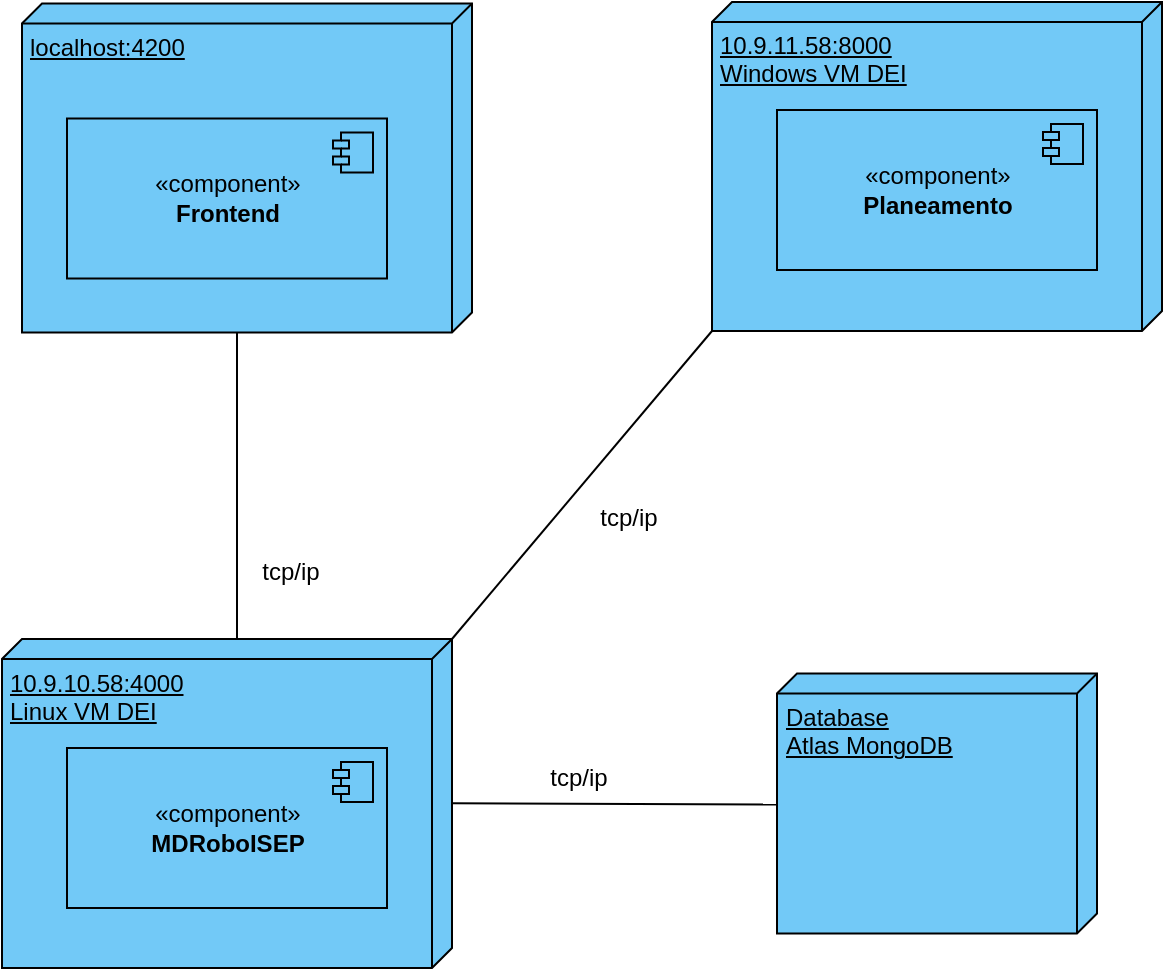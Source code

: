 <mxfile version="22.1.4" type="device">
  <diagram name="Page-1" id="nlCo7uOTXH8S5-hPUu7m">
    <mxGraphModel dx="1050" dy="587" grid="1" gridSize="10" guides="1" tooltips="1" connect="1" arrows="1" fold="1" page="1" pageScale="1" pageWidth="850" pageHeight="1100" math="0" shadow="0">
      <root>
        <mxCell id="0" />
        <mxCell id="1" parent="0" />
        <mxCell id="1v_EZ-CLWt01RcDr0w3T-3" value="Database&lt;br&gt;Atlas MongoDB" style="verticalAlign=top;align=left;spacingTop=8;spacingLeft=2;spacingRight=12;shape=cube;size=10;direction=south;fontStyle=4;html=1;whiteSpace=wrap;fillColor=#72C9F7;" parent="1" vertex="1">
          <mxGeometry x="499.5" y="612.75" width="160" height="130" as="geometry" />
        </mxCell>
        <mxCell id="1v_EZ-CLWt01RcDr0w3T-4" value="tcp/ip" style="text;html=1;align=center;verticalAlign=middle;resizable=0;points=[];autosize=1;strokeColor=none;fillColor=none;" parent="1" vertex="1">
          <mxGeometry x="375" y="650" width="50" height="30" as="geometry" />
        </mxCell>
        <mxCell id="y9guBKbFsz0AJxuNfq-v-1" value="10.9.10.58:4000&lt;br&gt;Linux VM DEI" style="verticalAlign=top;align=left;spacingTop=8;spacingLeft=2;spacingRight=12;shape=cube;size=10;direction=south;fontStyle=4;html=1;whiteSpace=wrap;fillColor=#72C9F7;" parent="1" vertex="1">
          <mxGeometry x="112" y="595.5" width="225" height="164.5" as="geometry" />
        </mxCell>
        <mxCell id="y9guBKbFsz0AJxuNfq-v-2" value="" style="endArrow=none;html=1;rounded=0;exitX=0;exitY=0;exitDx=0;exitDy=107.5;exitPerimeter=0;entryX=0;entryY=0;entryDx=164.5;entryDy=117.5;entryPerimeter=0;" parent="1" source="y9guBKbFsz0AJxuNfq-v-1" target="y9guBKbFsz0AJxuNfq-v-11" edge="1">
          <mxGeometry width="50" height="50" relative="1" as="geometry">
            <mxPoint x="360" y="520" as="sourcePoint" />
            <mxPoint x="410" y="470" as="targetPoint" />
          </mxGeometry>
        </mxCell>
        <mxCell id="-xqnAD-rzFhGNI5JszeZ-1" value="«component»&lt;br&gt;&lt;b&gt;MDRoboISEP&lt;/b&gt;" style="html=1;dropTarget=0;whiteSpace=wrap;fillColor=#72C9F7;" parent="1" vertex="1">
          <mxGeometry x="144.5" y="650" width="160" height="80" as="geometry" />
        </mxCell>
        <mxCell id="-xqnAD-rzFhGNI5JszeZ-2" value="" style="shape=module;jettyWidth=8;jettyHeight=4;fillColor=#72C9F7;" parent="-xqnAD-rzFhGNI5JszeZ-1" vertex="1">
          <mxGeometry x="1" width="20" height="20" relative="1" as="geometry">
            <mxPoint x="-27" y="7" as="offset" />
          </mxGeometry>
        </mxCell>
        <mxCell id="y9guBKbFsz0AJxuNfq-v-3" value="" style="endArrow=none;html=1;rounded=0;exitX=0.499;exitY=0.001;exitDx=0;exitDy=0;exitPerimeter=0;entryX=0.504;entryY=1.003;entryDx=0;entryDy=0;entryPerimeter=0;" parent="1" source="y9guBKbFsz0AJxuNfq-v-1" target="1v_EZ-CLWt01RcDr0w3T-3" edge="1">
          <mxGeometry width="50" height="50" relative="1" as="geometry">
            <mxPoint x="331" y="677.75" as="sourcePoint" />
            <mxPoint x="474" y="678" as="targetPoint" />
          </mxGeometry>
        </mxCell>
        <mxCell id="y9guBKbFsz0AJxuNfq-v-4" value="tcp/ip" style="text;html=1;align=center;verticalAlign=middle;resizable=0;points=[];autosize=1;strokeColor=none;fillColor=none;" parent="1" vertex="1">
          <mxGeometry x="231" y="547" width="50" height="30" as="geometry" />
        </mxCell>
        <mxCell id="y9guBKbFsz0AJxuNfq-v-8" value="tcp/ip" style="text;html=1;align=center;verticalAlign=middle;resizable=0;points=[];autosize=1;strokeColor=none;fillColor=none;" parent="1" vertex="1">
          <mxGeometry x="400" y="520" width="50" height="30" as="geometry" />
        </mxCell>
        <mxCell id="y9guBKbFsz0AJxuNfq-v-9" value="" style="endArrow=none;html=1;rounded=0;exitX=0;exitY=0;exitDx=0;exitDy=0;exitPerimeter=0;entryX=1;entryY=1;entryDx=0;entryDy=0;entryPerimeter=0;" parent="1" edge="1" target="y9guBKbFsz0AJxuNfq-v-10" source="y9guBKbFsz0AJxuNfq-v-1">
          <mxGeometry width="50" height="50" relative="1" as="geometry">
            <mxPoint x="360" y="610" as="sourcePoint" />
            <mxPoint x="480" y="610" as="targetPoint" />
          </mxGeometry>
        </mxCell>
        <mxCell id="y9guBKbFsz0AJxuNfq-v-10" value="10.9.11.58:8000&lt;br&gt;Windows VM DEI" style="verticalAlign=top;align=left;spacingTop=8;spacingLeft=2;spacingRight=12;shape=cube;size=10;direction=south;fontStyle=4;html=1;whiteSpace=wrap;fillColor=#72C9F7;" parent="1" vertex="1">
          <mxGeometry x="467" y="277" width="225" height="164.5" as="geometry" />
        </mxCell>
        <mxCell id="y9guBKbFsz0AJxuNfq-v-6" value="«component»&lt;br&gt;&lt;b&gt;Planeamento&lt;/b&gt;" style="html=1;dropTarget=0;whiteSpace=wrap;fillColor=#72C9F7;" parent="1" vertex="1">
          <mxGeometry x="499.5" y="331" width="160" height="80" as="geometry" />
        </mxCell>
        <mxCell id="y9guBKbFsz0AJxuNfq-v-7" value="" style="shape=module;jettyWidth=8;jettyHeight=4;fillColor=#72C9F7;" parent="y9guBKbFsz0AJxuNfq-v-6" vertex="1">
          <mxGeometry x="1" width="20" height="20" relative="1" as="geometry">
            <mxPoint x="-27" y="7" as="offset" />
          </mxGeometry>
        </mxCell>
        <mxCell id="y9guBKbFsz0AJxuNfq-v-11" value="localhost:4200" style="verticalAlign=top;align=left;spacingTop=8;spacingLeft=2;spacingRight=12;shape=cube;size=10;direction=south;fontStyle=4;html=1;whiteSpace=wrap;fillColor=#72C9F7;" parent="1" vertex="1">
          <mxGeometry x="122" y="277.75" width="225" height="164.5" as="geometry" />
        </mxCell>
        <mxCell id="1v_EZ-CLWt01RcDr0w3T-5" value="«component»&lt;br&gt;&lt;b&gt;Frontend&lt;/b&gt;" style="html=1;dropTarget=0;whiteSpace=wrap;fillColor=#72C9F7;" parent="1" vertex="1">
          <mxGeometry x="144.5" y="335.25" width="160" height="80" as="geometry" />
        </mxCell>
        <mxCell id="1v_EZ-CLWt01RcDr0w3T-6" value="" style="shape=module;jettyWidth=8;jettyHeight=4;fillColor=#72C9F7;" parent="1v_EZ-CLWt01RcDr0w3T-5" vertex="1">
          <mxGeometry x="1" width="20" height="20" relative="1" as="geometry">
            <mxPoint x="-27" y="7" as="offset" />
          </mxGeometry>
        </mxCell>
      </root>
    </mxGraphModel>
  </diagram>
</mxfile>
